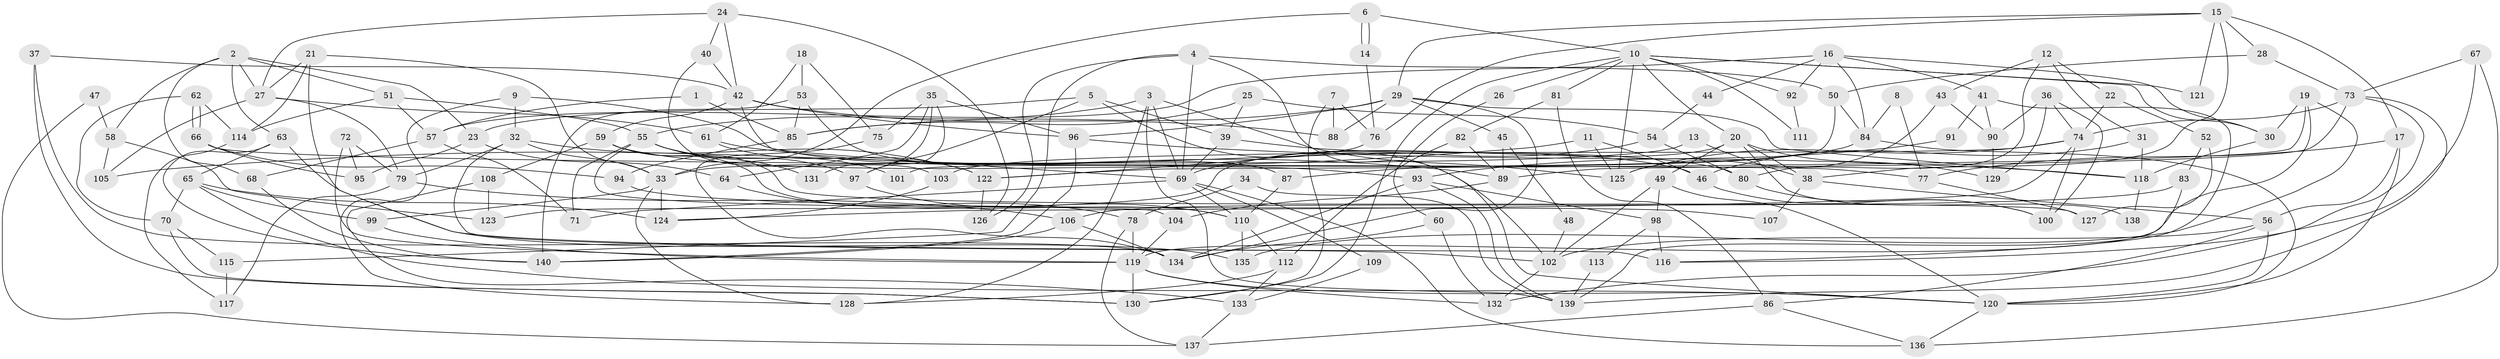 // Generated by graph-tools (version 1.1) at 2025/11/02/27/25 16:11:19]
// undirected, 140 vertices, 280 edges
graph export_dot {
graph [start="1"]
  node [color=gray90,style=filled];
  1;
  2;
  3;
  4;
  5;
  6;
  7;
  8;
  9;
  10;
  11;
  12;
  13;
  14;
  15;
  16;
  17;
  18;
  19;
  20;
  21;
  22;
  23;
  24;
  25;
  26;
  27;
  28;
  29;
  30;
  31;
  32;
  33;
  34;
  35;
  36;
  37;
  38;
  39;
  40;
  41;
  42;
  43;
  44;
  45;
  46;
  47;
  48;
  49;
  50;
  51;
  52;
  53;
  54;
  55;
  56;
  57;
  58;
  59;
  60;
  61;
  62;
  63;
  64;
  65;
  66;
  67;
  68;
  69;
  70;
  71;
  72;
  73;
  74;
  75;
  76;
  77;
  78;
  79;
  80;
  81;
  82;
  83;
  84;
  85;
  86;
  87;
  88;
  89;
  90;
  91;
  92;
  93;
  94;
  95;
  96;
  97;
  98;
  99;
  100;
  101;
  102;
  103;
  104;
  105;
  106;
  107;
  108;
  109;
  110;
  111;
  112;
  113;
  114;
  115;
  116;
  117;
  118;
  119;
  120;
  121;
  122;
  123;
  124;
  125;
  126;
  127;
  128;
  129;
  130;
  131;
  132;
  133;
  134;
  135;
  136;
  137;
  138;
  139;
  140;
  1 -- 57;
  1 -- 85;
  2 -- 63;
  2 -- 58;
  2 -- 23;
  2 -- 27;
  2 -- 51;
  2 -- 68;
  3 -- 69;
  3 -- 55;
  3 -- 125;
  3 -- 128;
  3 -- 139;
  4 -- 120;
  4 -- 115;
  4 -- 50;
  4 -- 69;
  4 -- 126;
  5 -- 102;
  5 -- 39;
  5 -- 23;
  5 -- 97;
  6 -- 33;
  6 -- 14;
  6 -- 14;
  6 -- 10;
  7 -- 130;
  7 -- 88;
  7 -- 76;
  8 -- 84;
  8 -- 77;
  9 -- 32;
  9 -- 128;
  9 -- 46;
  10 -- 81;
  10 -- 20;
  10 -- 26;
  10 -- 30;
  10 -- 92;
  10 -- 111;
  10 -- 121;
  10 -- 125;
  10 -- 130;
  11 -- 125;
  11 -- 46;
  11 -- 105;
  12 -- 80;
  12 -- 43;
  12 -- 22;
  12 -- 31;
  13 -- 38;
  13 -- 33;
  14 -- 76;
  15 -- 38;
  15 -- 29;
  15 -- 17;
  15 -- 28;
  15 -- 76;
  15 -- 121;
  16 -- 57;
  16 -- 84;
  16 -- 30;
  16 -- 41;
  16 -- 44;
  16 -- 92;
  17 -- 56;
  17 -- 77;
  17 -- 120;
  18 -- 75;
  18 -- 61;
  18 -- 53;
  19 -- 30;
  19 -- 119;
  19 -- 122;
  19 -- 135;
  20 -- 49;
  20 -- 38;
  20 -- 123;
  20 -- 129;
  20 -- 138;
  21 -- 27;
  21 -- 135;
  21 -- 33;
  21 -- 114;
  22 -- 74;
  22 -- 52;
  23 -- 64;
  23 -- 95;
  24 -- 40;
  24 -- 126;
  24 -- 27;
  24 -- 42;
  25 -- 39;
  25 -- 85;
  25 -- 54;
  26 -- 60;
  27 -- 61;
  27 -- 79;
  27 -- 105;
  28 -- 50;
  28 -- 73;
  29 -- 118;
  29 -- 96;
  29 -- 45;
  29 -- 85;
  29 -- 88;
  29 -- 134;
  30 -- 118;
  31 -- 118;
  31 -- 46;
  32 -- 122;
  32 -- 33;
  32 -- 79;
  32 -- 116;
  33 -- 124;
  33 -- 99;
  33 -- 128;
  34 -- 78;
  34 -- 139;
  35 -- 96;
  35 -- 97;
  35 -- 64;
  35 -- 75;
  35 -- 131;
  36 -- 100;
  36 -- 74;
  36 -- 90;
  36 -- 129;
  37 -- 130;
  37 -- 42;
  37 -- 134;
  38 -- 56;
  38 -- 107;
  39 -- 80;
  39 -- 69;
  40 -- 42;
  40 -- 103;
  41 -- 90;
  41 -- 91;
  41 -- 116;
  42 -- 59;
  42 -- 69;
  42 -- 88;
  42 -- 96;
  43 -- 90;
  43 -- 125;
  44 -- 54;
  45 -- 89;
  45 -- 48;
  46 -- 100;
  47 -- 137;
  47 -- 58;
  48 -- 102;
  49 -- 98;
  49 -- 120;
  49 -- 102;
  50 -- 84;
  50 -- 101;
  51 -- 57;
  51 -- 55;
  51 -- 114;
  52 -- 83;
  52 -- 127;
  53 -- 140;
  53 -- 85;
  53 -- 87;
  54 -- 69;
  54 -- 80;
  55 -- 104;
  55 -- 71;
  55 -- 97;
  55 -- 101;
  55 -- 131;
  56 -- 120;
  56 -- 102;
  56 -- 86;
  57 -- 68;
  57 -- 71;
  58 -- 105;
  58 -- 123;
  59 -- 110;
  59 -- 127;
  59 -- 93;
  59 -- 108;
  60 -- 132;
  60 -- 134;
  61 -- 122;
  61 -- 89;
  62 -- 114;
  62 -- 66;
  62 -- 66;
  62 -- 70;
  63 -- 65;
  63 -- 102;
  63 -- 140;
  64 -- 78;
  65 -- 99;
  65 -- 120;
  65 -- 70;
  65 -- 124;
  66 -- 95;
  66 -- 77;
  66 -- 94;
  67 -- 73;
  67 -- 116;
  67 -- 136;
  68 -- 140;
  69 -- 71;
  69 -- 109;
  69 -- 110;
  69 -- 136;
  70 -- 115;
  70 -- 130;
  72 -- 119;
  72 -- 79;
  72 -- 95;
  73 -- 139;
  73 -- 74;
  73 -- 89;
  73 -- 132;
  74 -- 125;
  74 -- 100;
  74 -- 103;
  74 -- 124;
  75 -- 134;
  76 -- 122;
  77 -- 127;
  78 -- 119;
  78 -- 137;
  79 -- 106;
  79 -- 117;
  80 -- 100;
  81 -- 82;
  81 -- 86;
  82 -- 89;
  82 -- 112;
  83 -- 106;
  83 -- 139;
  84 -- 120;
  84 -- 87;
  85 -- 94;
  86 -- 136;
  86 -- 137;
  87 -- 110;
  89 -- 104;
  90 -- 129;
  91 -- 93;
  92 -- 111;
  93 -- 134;
  93 -- 98;
  93 -- 139;
  94 -- 107;
  96 -- 140;
  96 -- 118;
  97 -- 110;
  98 -- 116;
  98 -- 113;
  99 -- 119;
  102 -- 132;
  103 -- 124;
  104 -- 119;
  106 -- 134;
  106 -- 140;
  108 -- 133;
  108 -- 123;
  109 -- 133;
  110 -- 112;
  110 -- 135;
  112 -- 128;
  112 -- 133;
  113 -- 139;
  114 -- 117;
  115 -- 117;
  118 -- 138;
  119 -- 130;
  119 -- 120;
  119 -- 132;
  120 -- 136;
  122 -- 126;
  133 -- 137;
}
